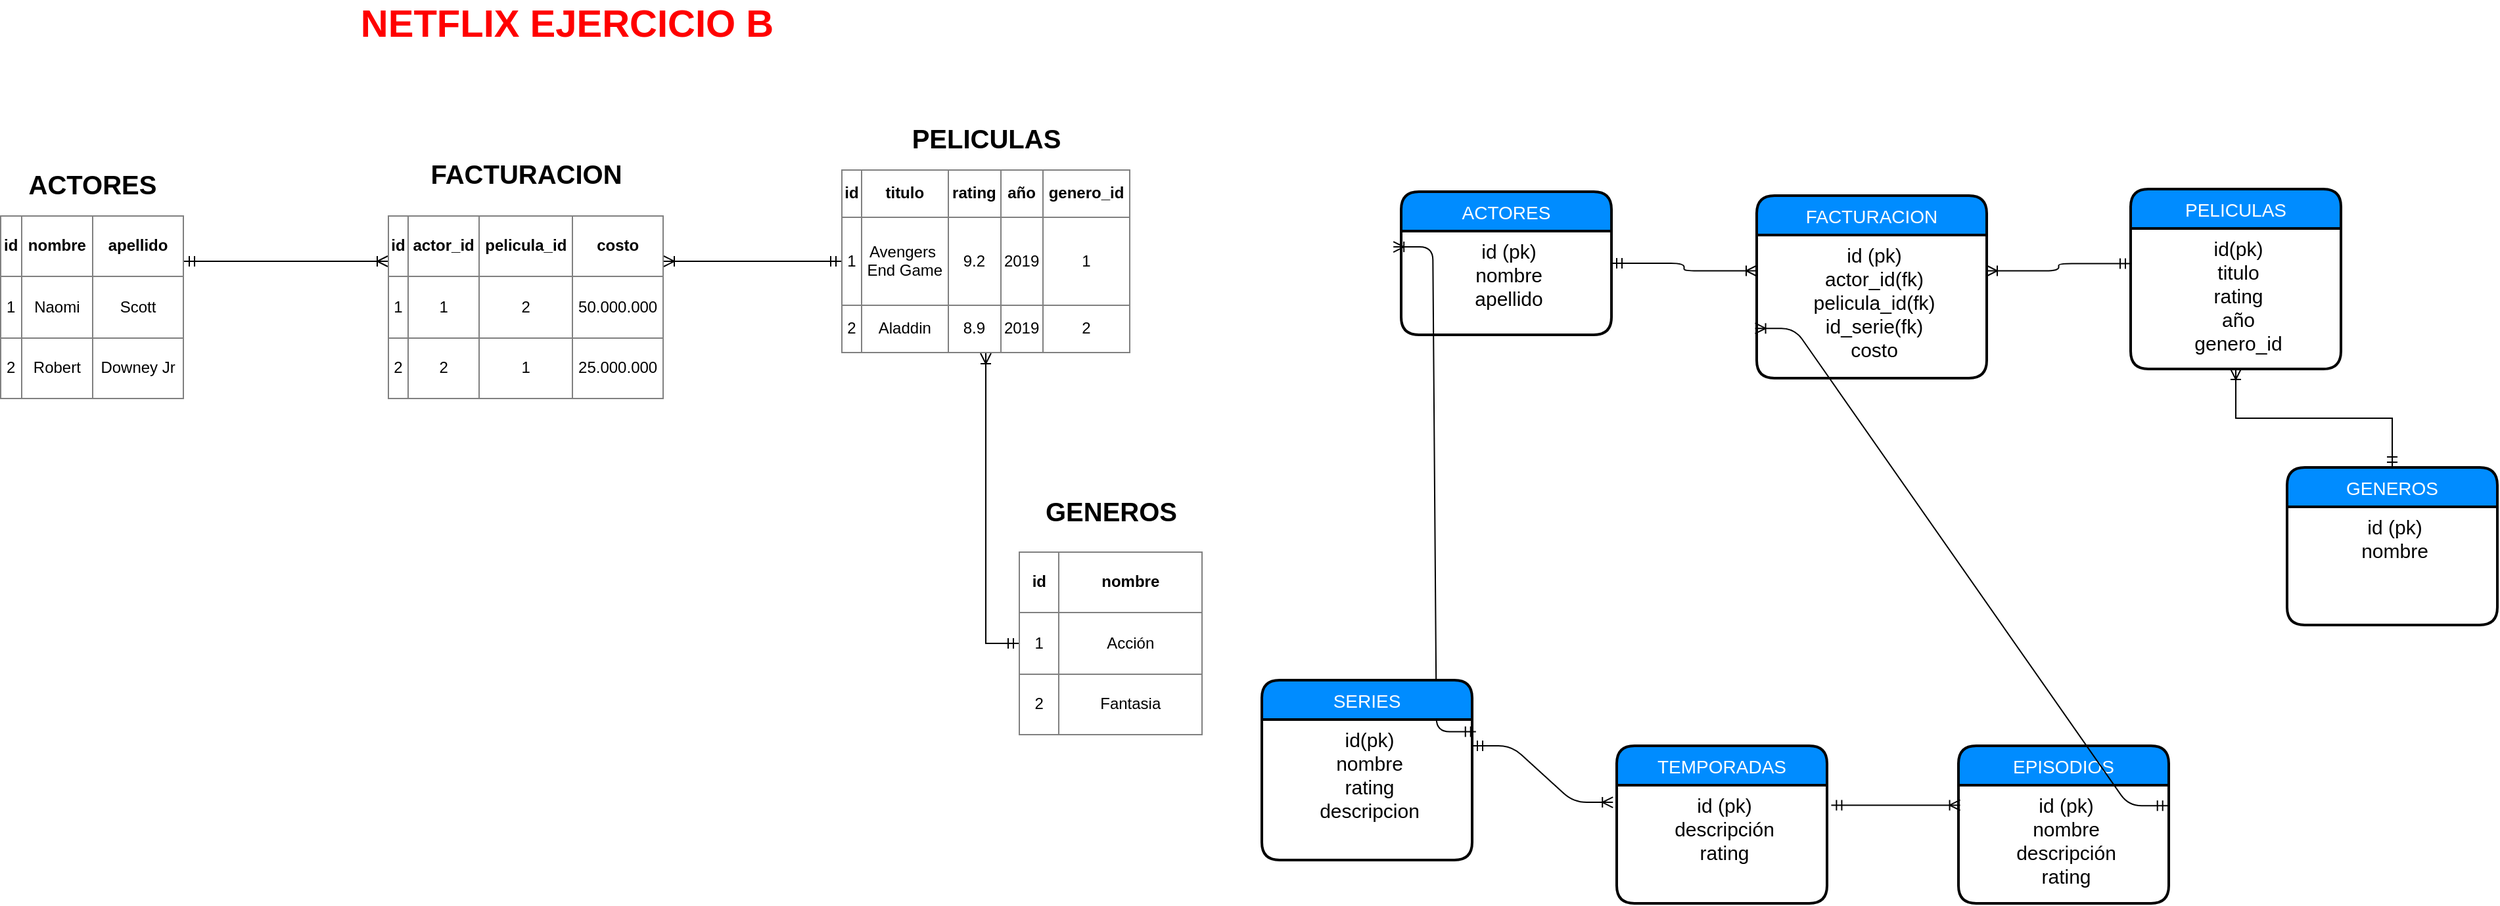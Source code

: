 <mxfile version="13.2.4" type="github"><diagram id="GtIJqRTM3thmtVklJ6p1" name="Page-1"><mxGraphModel dx="2950" dy="722" grid="1" gridSize="10" guides="1" tooltips="1" connect="1" arrows="1" fold="1" page="1" pageScale="1" pageWidth="827" pageHeight="1169" math="0" shadow="0"><root><mxCell id="0"/><mxCell id="1" parent="0"/><mxCell id="Oq7hpxP3v2eGGUcqgNIg-1" style="edgeStyle=orthogonalEdgeStyle;rounded=0;orthogonalLoop=1;jettySize=auto;html=1;exitX=0;exitY=0.5;exitDx=0;exitDy=0;entryX=0.5;entryY=1;entryDx=0;entryDy=0;startArrow=ERmandOne;startFill=0;endArrow=ERoneToMany;endFill=0;fontColor=#FF0000;" edge="1" parent="1" source="Oq7hpxP3v2eGGUcqgNIg-2" target="Oq7hpxP3v2eGGUcqgNIg-8"><mxGeometry relative="1" as="geometry"/></mxCell><mxCell id="Oq7hpxP3v2eGGUcqgNIg-2" value="&lt;table border=&quot;1&quot; width=&quot;100%&quot; style=&quot;width: 100% ; height: 100% ; border-collapse: collapse&quot;&gt;&lt;tbody&gt;&lt;tr&gt;&lt;td align=&quot;center&quot;&gt;&lt;b&gt;id&lt;/b&gt;&lt;/td&gt;&lt;td align=&quot;center&quot;&gt;&lt;b&gt;nombre&lt;/b&gt;&lt;/td&gt;&lt;/tr&gt;&lt;tr&gt;&lt;td align=&quot;center&quot;&gt;1&lt;/td&gt;&lt;td align=&quot;center&quot;&gt;Acción&lt;/td&gt;&lt;/tr&gt;&lt;tr&gt;&lt;td align=&quot;center&quot;&gt;2&lt;/td&gt;&lt;td align=&quot;center&quot;&gt;Fantasia&lt;/td&gt;&lt;/tr&gt;&lt;/tbody&gt;&lt;/table&gt;" style="text;html=1;overflow=fill;rounded=0;glass=0;comic=0;shadow=0;" vertex="1" parent="1"><mxGeometry x="-515" y="1222" width="140" height="140" as="geometry"/></mxCell><mxCell id="Oq7hpxP3v2eGGUcqgNIg-3" value="GENEROS" style="text;html=1;resizable=0;points=[];autosize=1;align=center;verticalAlign=top;spacingTop=-4;fontStyle=1;fontSize=20;" vertex="1" parent="1"><mxGeometry x="-505" y="1177" width="120" height="30" as="geometry"/></mxCell><mxCell id="Oq7hpxP3v2eGGUcqgNIg-4" style="edgeStyle=orthogonalEdgeStyle;rounded=0;orthogonalLoop=1;jettySize=auto;html=1;exitX=1;exitY=0.25;exitDx=0;exitDy=0;entryX=0;entryY=0.25;entryDx=0;entryDy=0;startArrow=ERmandOne;startFill=0;endArrow=ERoneToMany;endFill=0;fontColor=#FF0000;" edge="1" parent="1" source="Oq7hpxP3v2eGGUcqgNIg-5" target="Oq7hpxP3v2eGGUcqgNIg-10"><mxGeometry relative="1" as="geometry"/></mxCell><mxCell id="Oq7hpxP3v2eGGUcqgNIg-5" value="&lt;table border=&quot;1&quot; width=&quot;100%&quot; style=&quot;width: 100% ; height: 100% ; border-collapse: collapse&quot;&gt;&lt;tbody&gt;&lt;tr&gt;&lt;td align=&quot;center&quot;&gt;&lt;b&gt;id&lt;/b&gt;&lt;/td&gt;&lt;td align=&quot;center&quot;&gt;&lt;b&gt;nombre&lt;/b&gt;&lt;/td&gt;&lt;td style=&quot;text-align: center&quot;&gt;&lt;b&gt;apellido&lt;/b&gt;&lt;/td&gt;&lt;/tr&gt;&lt;tr&gt;&lt;td align=&quot;center&quot;&gt;1&lt;/td&gt;&lt;td align=&quot;center&quot;&gt;Naomi&lt;/td&gt;&lt;td style=&quot;text-align: center&quot;&gt;Scott&lt;/td&gt;&lt;/tr&gt;&lt;tr&gt;&lt;td align=&quot;center&quot;&gt;2&lt;/td&gt;&lt;td align=&quot;center&quot;&gt;Robert&lt;/td&gt;&lt;td style=&quot;text-align: center&quot;&gt;Downey Jr&lt;/td&gt;&lt;/tr&gt;&lt;/tbody&gt;&lt;/table&gt;" style="text;html=1;overflow=fill;rounded=0;glass=0;comic=0;shadow=0;" vertex="1" parent="1"><mxGeometry x="-1290" y="966" width="140" height="140" as="geometry"/></mxCell><mxCell id="Oq7hpxP3v2eGGUcqgNIg-6" value="ACTORES" style="text;html=1;resizable=0;points=[];autosize=1;align=center;verticalAlign=top;spacingTop=-4;fontStyle=1;fontSize=20;" vertex="1" parent="1"><mxGeometry x="-1275" y="928" width="110" height="30" as="geometry"/></mxCell><mxCell id="Oq7hpxP3v2eGGUcqgNIg-7" style="edgeStyle=orthogonalEdgeStyle;rounded=0;orthogonalLoop=1;jettySize=auto;html=1;exitX=0;exitY=0.5;exitDx=0;exitDy=0;entryX=1;entryY=0.25;entryDx=0;entryDy=0;startArrow=ERmandOne;startFill=0;endArrow=ERoneToMany;endFill=0;fontColor=#FF0000;" edge="1" parent="1" source="Oq7hpxP3v2eGGUcqgNIg-8" target="Oq7hpxP3v2eGGUcqgNIg-10"><mxGeometry relative="1" as="geometry"/></mxCell><mxCell id="Oq7hpxP3v2eGGUcqgNIg-8" value="&lt;table border=&quot;1&quot; width=&quot;100%&quot; style=&quot;text-align: center ; width: 100% ; height: 100% ; border-collapse: collapse&quot;&gt;&lt;tbody&gt;&lt;tr&gt;&lt;td align=&quot;center&quot;&gt;&lt;b&gt;id&lt;/b&gt;&lt;/td&gt;&lt;td align=&quot;center&quot;&gt;&lt;b&gt;titulo&lt;/b&gt;&lt;/td&gt;&lt;td&gt;&lt;b&gt;rating&lt;/b&gt;&lt;/td&gt;&lt;td style=&quot;text-align: center&quot;&gt;&lt;b&gt;año&lt;/b&gt;&lt;/td&gt;&lt;td&gt;&lt;b&gt;genero_id&lt;/b&gt;&lt;/td&gt;&lt;/tr&gt;&lt;tr&gt;&lt;td align=&quot;center&quot;&gt;1&lt;/td&gt;&lt;td align=&quot;center&quot;&gt;Avengers&amp;nbsp;&lt;br&gt;End Game&lt;/td&gt;&lt;td&gt;9.2&lt;/td&gt;&lt;td style=&quot;text-align: center&quot;&gt;2019&lt;/td&gt;&lt;td&gt;1&lt;/td&gt;&lt;/tr&gt;&lt;tr&gt;&lt;td align=&quot;center&quot;&gt;2&lt;/td&gt;&lt;td align=&quot;center&quot;&gt;Aladdin&lt;/td&gt;&lt;td&gt;8.9&lt;/td&gt;&lt;td style=&quot;text-align: center&quot;&gt;2019&lt;/td&gt;&lt;td&gt;2&lt;/td&gt;&lt;/tr&gt;&lt;/tbody&gt;&lt;/table&gt;" style="text;html=1;overflow=fill;rounded=0;glass=0;comic=0;shadow=0;" vertex="1" parent="1"><mxGeometry x="-650" y="931" width="220" height="140" as="geometry"/></mxCell><mxCell id="Oq7hpxP3v2eGGUcqgNIg-9" value="PELICULAS" style="text;html=1;resizable=0;points=[];autosize=1;align=center;verticalAlign=top;spacingTop=-4;fontStyle=1;fontSize=20;" vertex="1" parent="1"><mxGeometry x="-605" y="893" width="130" height="30" as="geometry"/></mxCell><mxCell id="Oq7hpxP3v2eGGUcqgNIg-10" value="&lt;table border=&quot;1&quot; width=&quot;100%&quot; style=&quot;text-align: center ; width: 100% ; height: 100% ; border-collapse: collapse&quot;&gt;&lt;tbody&gt;&lt;tr&gt;&lt;td align=&quot;center&quot;&gt;&lt;b&gt;id&lt;/b&gt;&lt;/td&gt;&lt;td align=&quot;center&quot;&gt;&lt;b&gt;actor_id&lt;/b&gt;&lt;/td&gt;&lt;td&gt;&lt;b&gt;pelicula_id&lt;/b&gt;&lt;/td&gt;&lt;td style=&quot;text-align: center&quot;&gt;&lt;b&gt;costo&lt;/b&gt;&lt;/td&gt;&lt;/tr&gt;&lt;tr&gt;&lt;td align=&quot;center&quot;&gt;1&lt;/td&gt;&lt;td align=&quot;center&quot;&gt;1&lt;/td&gt;&lt;td&gt;2&lt;/td&gt;&lt;td style=&quot;text-align: center&quot;&gt;50.000.000&lt;/td&gt;&lt;/tr&gt;&lt;tr&gt;&lt;td align=&quot;center&quot;&gt;2&lt;/td&gt;&lt;td align=&quot;center&quot;&gt;2&lt;/td&gt;&lt;td&gt;1&lt;/td&gt;&lt;td style=&quot;text-align: center&quot;&gt;25.000.000&lt;/td&gt;&lt;/tr&gt;&lt;/tbody&gt;&lt;/table&gt;" style="text;html=1;overflow=fill;rounded=0;glass=0;comic=0;shadow=0;" vertex="1" parent="1"><mxGeometry x="-995" y="966" width="210" height="140" as="geometry"/></mxCell><mxCell id="Oq7hpxP3v2eGGUcqgNIg-11" value="FACTURACION" style="text;html=1;resizable=0;points=[];autosize=1;align=center;verticalAlign=top;spacingTop=-4;fontStyle=1;fontSize=20;" vertex="1" parent="1"><mxGeometry x="-970" y="920" width="160" height="30" as="geometry"/></mxCell><mxCell id="Oq7hpxP3v2eGGUcqgNIg-12" value="&lt;font style=&quot;font-size: 29px&quot;&gt;&lt;b&gt;NETFLIX EJERCICIO B&lt;br&gt;&lt;/b&gt;&lt;/font&gt;" style="text;html=1;align=center;verticalAlign=middle;resizable=0;points=[];;autosize=1;fontColor=#FF0000;" vertex="1" parent="1"><mxGeometry x="-1024.5" y="810" width="330" height="20" as="geometry"/></mxCell><mxCell id="Oq7hpxP3v2eGGUcqgNIg-13" value="" style="edgeStyle=orthogonalEdgeStyle;fontSize=12;html=1;endArrow=ERoneToMany;startArrow=ERmandOne;entryX=0;entryY=0.25;entryDx=0;entryDy=0;exitX=1;exitY=0.5;exitDx=0;exitDy=0;" edge="1" parent="1" source="Oq7hpxP3v2eGGUcqgNIg-20" target="Oq7hpxP3v2eGGUcqgNIg-17"><mxGeometry width="100" height="100" relative="1" as="geometry"><mxPoint x="-94" y="1077" as="sourcePoint"/><mxPoint x="6" y="977" as="targetPoint"/></mxGeometry></mxCell><mxCell id="Oq7hpxP3v2eGGUcqgNIg-14" value="" style="edgeStyle=orthogonalEdgeStyle;fontSize=12;html=1;endArrow=ERmandOne;startArrow=ERoneToMany;entryX=0;entryY=0.25;entryDx=0;entryDy=0;exitX=1;exitY=0.25;exitDx=0;exitDy=0;startFill=0;endFill=0;" edge="1" parent="1" source="Oq7hpxP3v2eGGUcqgNIg-17" target="Oq7hpxP3v2eGGUcqgNIg-19"><mxGeometry width="100" height="100" relative="1" as="geometry"><mxPoint x="256" y="1031.071" as="sourcePoint"/><mxPoint x="356" y="931.071" as="targetPoint"/></mxGeometry></mxCell><mxCell id="Oq7hpxP3v2eGGUcqgNIg-15" style="edgeStyle=orthogonalEdgeStyle;rounded=0;orthogonalLoop=1;jettySize=auto;html=1;exitX=0.5;exitY=0;exitDx=0;exitDy=0;entryX=0.5;entryY=1;entryDx=0;entryDy=0;startArrow=ERmandOne;startFill=0;endArrow=ERoneToMany;endFill=0;" edge="1" parent="1" source="Oq7hpxP3v2eGGUcqgNIg-22" target="Oq7hpxP3v2eGGUcqgNIg-19"><mxGeometry relative="1" as="geometry"/></mxCell><mxCell id="Oq7hpxP3v2eGGUcqgNIg-16" value="FACTURACION" style="swimlane;childLayout=stackLayout;horizontal=1;startSize=30;horizontalStack=0;fillColor=#008cff;fontColor=#FFFFFF;rounded=1;fontSize=14;fontStyle=0;strokeWidth=2;resizeParent=0;resizeLast=1;shadow=0;dashed=0;align=center;glass=0;comic=0;" vertex="1" parent="1"><mxGeometry x="46.5" y="951" width="175" height="139" as="geometry"/></mxCell><mxCell id="Oq7hpxP3v2eGGUcqgNIg-17" value="id (pk)&#10;actor_id(fk)&#10;pelicula_id(fk)&#10;id_serie(fk)&#10;costo&#10;" style="align=center;strokeColor=none;fillColor=none;spacingLeft=4;fontSize=15;verticalAlign=top;resizable=0;rotatable=0;part=1;" vertex="1" parent="Oq7hpxP3v2eGGUcqgNIg-16"><mxGeometry y="30" width="175" height="109" as="geometry"/></mxCell><mxCell id="Oq7hpxP3v2eGGUcqgNIg-18" value="PELICULAS" style="swimlane;childLayout=stackLayout;horizontal=1;startSize=30;horizontalStack=0;fillColor=#008cff;fontColor=#FFFFFF;rounded=1;fontSize=14;fontStyle=0;strokeWidth=2;resizeParent=0;resizeLast=1;shadow=0;dashed=0;align=center;glass=0;comic=0;" vertex="1" parent="1"><mxGeometry x="331" y="946" width="160" height="137" as="geometry"/></mxCell><mxCell id="Oq7hpxP3v2eGGUcqgNIg-19" value="id(pk)&#10;titulo&#10;rating&#10;año&#10;genero_id&#10;" style="align=center;strokeColor=none;fillColor=none;spacingLeft=4;fontSize=15;verticalAlign=top;resizable=0;rotatable=0;part=1;" vertex="1" parent="Oq7hpxP3v2eGGUcqgNIg-18"><mxGeometry y="30" width="160" height="107" as="geometry"/></mxCell><mxCell id="Oq7hpxP3v2eGGUcqgNIg-20" value="ACTORES" style="swimlane;childLayout=stackLayout;horizontal=1;startSize=30;horizontalStack=0;fillColor=#008cff;fontColor=#FFFFFF;rounded=1;fontSize=14;fontStyle=0;strokeWidth=2;resizeParent=0;resizeLast=1;shadow=0;dashed=0;align=center;glass=0;comic=0;" vertex="1" parent="1"><mxGeometry x="-224" y="948" width="160" height="109" as="geometry"/></mxCell><mxCell id="Oq7hpxP3v2eGGUcqgNIg-21" value="id (pk)&#10;nombre&#10;apellido&#10;" style="align=center;strokeColor=none;fillColor=none;spacingLeft=4;fontSize=15;verticalAlign=top;resizable=0;rotatable=0;part=1;" vertex="1" parent="Oq7hpxP3v2eGGUcqgNIg-20"><mxGeometry y="30" width="160" height="79" as="geometry"/></mxCell><mxCell id="Oq7hpxP3v2eGGUcqgNIg-34" value="" style="edgeStyle=entityRelationEdgeStyle;fontSize=12;html=1;endArrow=ERoneToMany;startArrow=ERmandOne;exitX=1.02;exitY=0.169;exitDx=0;exitDy=0;exitPerimeter=0;entryX=0.008;entryY=0.169;entryDx=0;entryDy=0;entryPerimeter=0;" edge="1" parent="1" source="Oq7hpxP3v2eGGUcqgNIg-28" target="Oq7hpxP3v2eGGUcqgNIg-30"><mxGeometry width="100" height="100" relative="1" as="geometry"><mxPoint x="121.5" y="1320" as="sourcePoint"/><mxPoint x="221.5" y="1220" as="targetPoint"/></mxGeometry></mxCell><mxCell id="Oq7hpxP3v2eGGUcqgNIg-38" value="" style="edgeStyle=entityRelationEdgeStyle;fontSize=12;html=1;endArrow=ERoneToMany;startArrow=ERmandOne;exitX=1.018;exitY=0.086;exitDx=0;exitDy=0;exitPerimeter=0;entryX=-0.037;entryY=0.152;entryDx=0;entryDy=0;entryPerimeter=0;" edge="1" parent="1" source="Oq7hpxP3v2eGGUcqgNIg-25" target="Oq7hpxP3v2eGGUcqgNIg-21"><mxGeometry width="100" height="100" relative="1" as="geometry"><mxPoint x="10" y="1310" as="sourcePoint"/><mxPoint x="110" y="1210" as="targetPoint"/></mxGeometry></mxCell><mxCell id="Oq7hpxP3v2eGGUcqgNIg-24" value="SERIES" style="swimlane;childLayout=stackLayout;horizontal=1;startSize=30;horizontalStack=0;fillColor=#008cff;fontColor=#FFFFFF;rounded=1;fontSize=14;fontStyle=0;strokeWidth=2;resizeParent=0;resizeLast=1;shadow=0;dashed=0;align=center;glass=0;comic=0;" vertex="1" parent="1"><mxGeometry x="-330" y="1320" width="160" height="137" as="geometry"/></mxCell><mxCell id="Oq7hpxP3v2eGGUcqgNIg-31" value="" style="edgeStyle=entityRelationEdgeStyle;fontSize=12;html=1;endArrow=ERoneToMany;startArrow=ERmandOne;entryX=-0.018;entryY=0.145;entryDx=0;entryDy=0;entryPerimeter=0;" edge="1" parent="Oq7hpxP3v2eGGUcqgNIg-24" target="Oq7hpxP3v2eGGUcqgNIg-28"><mxGeometry width="100" height="100" relative="1" as="geometry"><mxPoint x="160" y="50" as="sourcePoint"/><mxPoint x="260" y="-50" as="targetPoint"/></mxGeometry></mxCell><mxCell id="Oq7hpxP3v2eGGUcqgNIg-25" value="id(pk)&#10;nombre&#10;rating&#10;descripcion&#10;" style="align=center;strokeColor=none;fillColor=none;spacingLeft=4;fontSize=15;verticalAlign=top;resizable=0;rotatable=0;part=1;" vertex="1" parent="Oq7hpxP3v2eGGUcqgNIg-24"><mxGeometry y="30" width="160" height="107" as="geometry"/></mxCell><mxCell id="Oq7hpxP3v2eGGUcqgNIg-27" value="TEMPORADAS" style="swimlane;childLayout=stackLayout;horizontal=1;startSize=30;horizontalStack=0;fillColor=#008cff;fontColor=#FFFFFF;rounded=1;fontSize=14;fontStyle=0;strokeWidth=2;resizeParent=0;resizeLast=1;shadow=0;dashed=0;align=center;glass=0;comic=0;" vertex="1" parent="1"><mxGeometry x="-60" y="1370" width="160" height="120" as="geometry"/></mxCell><mxCell id="Oq7hpxP3v2eGGUcqgNIg-28" value="id (pk)&#10;descripción&#10;rating&#10;" style="align=center;strokeColor=none;fillColor=none;spacingLeft=4;fontSize=15;verticalAlign=top;resizable=0;rotatable=0;part=1;" vertex="1" parent="Oq7hpxP3v2eGGUcqgNIg-27"><mxGeometry y="30" width="160" height="90" as="geometry"/></mxCell><mxCell id="Oq7hpxP3v2eGGUcqgNIg-29" value="EPISODIOS" style="swimlane;childLayout=stackLayout;horizontal=1;startSize=30;horizontalStack=0;fillColor=#008cff;fontColor=#FFFFFF;rounded=1;fontSize=14;fontStyle=0;strokeWidth=2;resizeParent=0;resizeLast=1;shadow=0;dashed=0;align=center;glass=0;comic=0;" vertex="1" parent="1"><mxGeometry x="200" y="1370" width="160" height="120" as="geometry"/></mxCell><mxCell id="Oq7hpxP3v2eGGUcqgNIg-30" value="id (pk)&#10;nombre&#10;descripción&#10;rating&#10;" style="align=center;strokeColor=none;fillColor=none;spacingLeft=4;fontSize=15;verticalAlign=top;resizable=0;rotatable=0;part=1;" vertex="1" parent="Oq7hpxP3v2eGGUcqgNIg-29"><mxGeometry y="30" width="160" height="90" as="geometry"/></mxCell><mxCell id="Oq7hpxP3v2eGGUcqgNIg-40" value="" style="edgeStyle=entityRelationEdgeStyle;fontSize=12;html=1;endArrow=ERoneToMany;startArrow=ERmandOne;exitX=0.996;exitY=0.174;exitDx=0;exitDy=0;exitPerimeter=0;entryX=-0.007;entryY=0.652;entryDx=0;entryDy=0;entryPerimeter=0;" edge="1" parent="1" source="Oq7hpxP3v2eGGUcqgNIg-30" target="Oq7hpxP3v2eGGUcqgNIg-17"><mxGeometry width="100" height="100" relative="1" as="geometry"><mxPoint x="-60" y="1310" as="sourcePoint"/><mxPoint x="40" y="1210" as="targetPoint"/></mxGeometry></mxCell><mxCell id="Oq7hpxP3v2eGGUcqgNIg-22" value="GENEROS" style="swimlane;childLayout=stackLayout;horizontal=1;startSize=30;horizontalStack=0;fillColor=#008cff;fontColor=#FFFFFF;rounded=1;fontSize=14;fontStyle=0;strokeWidth=2;resizeParent=0;resizeLast=1;shadow=0;dashed=0;align=center;glass=0;comic=0;" vertex="1" parent="1"><mxGeometry x="450" y="1158" width="160" height="120" as="geometry"/></mxCell><mxCell id="Oq7hpxP3v2eGGUcqgNIg-23" value="id (pk)&#10;nombre&#10;" style="align=center;strokeColor=none;fillColor=none;spacingLeft=4;fontSize=15;verticalAlign=top;resizable=0;rotatable=0;part=1;" vertex="1" parent="Oq7hpxP3v2eGGUcqgNIg-22"><mxGeometry y="30" width="160" height="90" as="geometry"/></mxCell></root></mxGraphModel></diagram></mxfile>
